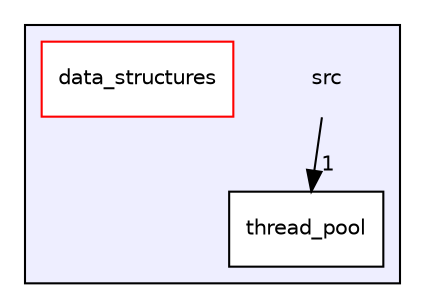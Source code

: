 digraph "src" {
  compound=true
  node [ fontsize="10", fontname="Helvetica"];
  edge [ labelfontsize="10", labelfontname="Helvetica"];
  subgraph clusterdir_68267d1309a1af8e8297ef4c3efbcdba {
    graph [ bgcolor="#eeeeff", pencolor="black", label="" URL="dir_68267d1309a1af8e8297ef4c3efbcdba.html"];
    dir_68267d1309a1af8e8297ef4c3efbcdba [shape=plaintext label="src"];
  dir_e0e4df1b297a9f377abb7b27124b1ce7 [shape=box label="data_structures" fillcolor="white" style="filled" color="red" URL="dir_e0e4df1b297a9f377abb7b27124b1ce7.html"];
  dir_b6a4b89be159664f5e7938b2cfb08678 [shape=box label="thread_pool" fillcolor="white" style="filled" URL="dir_b6a4b89be159664f5e7938b2cfb08678.html"];
  }
  dir_68267d1309a1af8e8297ef4c3efbcdba->dir_b6a4b89be159664f5e7938b2cfb08678 [headlabel="1", labeldistance=1.5 headhref="dir_000000_000003.html"];
}
